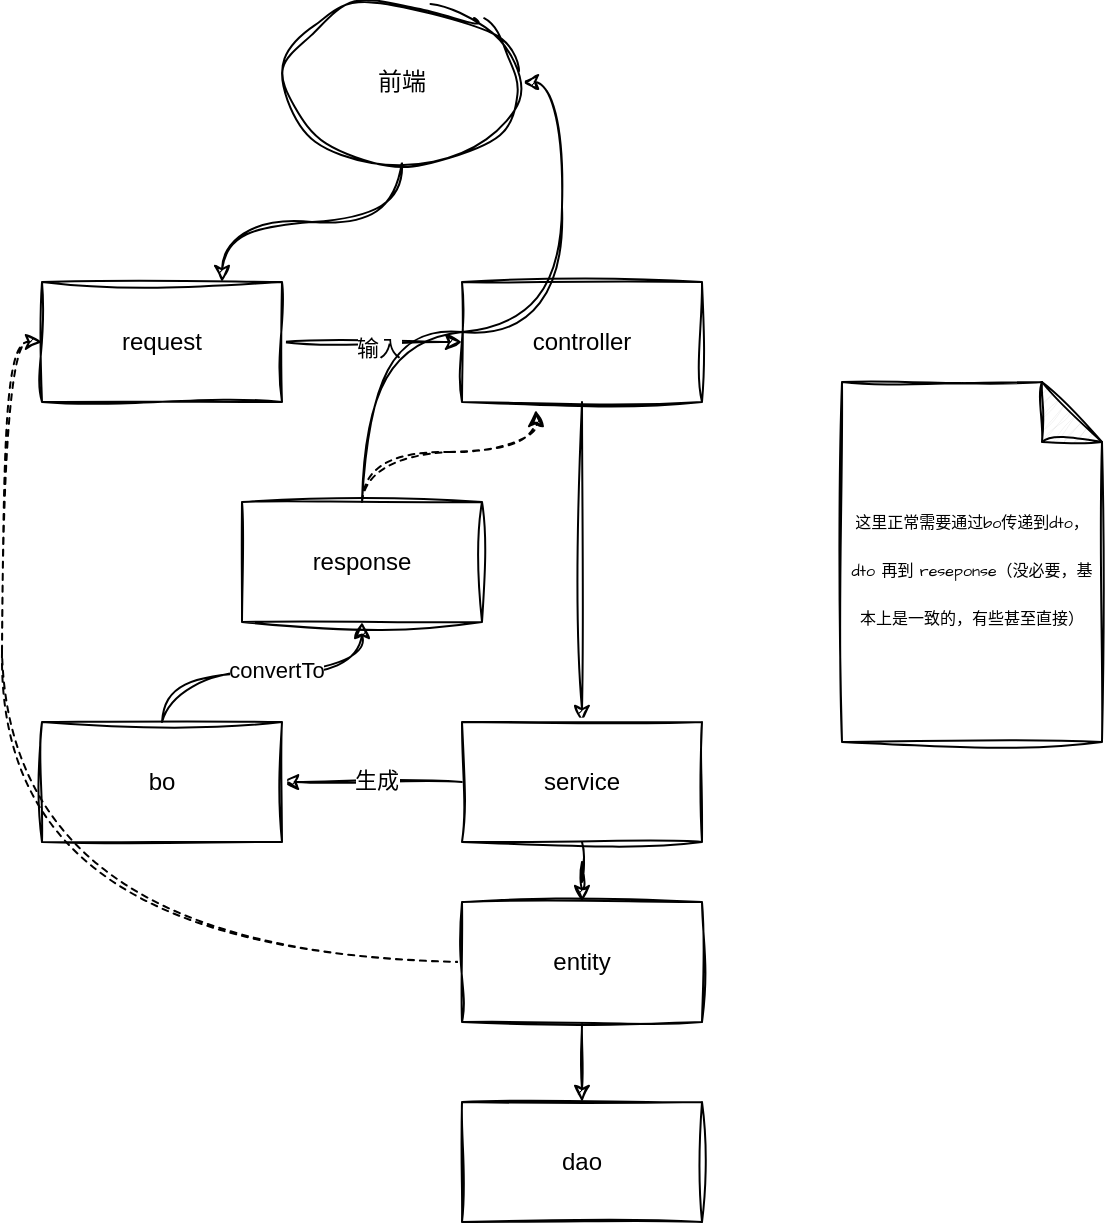 <mxfile version="22.1.16" type="github">
  <diagram name="第 1 页" id="s1BtpjJJAsWHGsUk4jsW">
    <mxGraphModel dx="954" dy="571" grid="1" gridSize="10" guides="1" tooltips="1" connect="1" arrows="1" fold="1" page="1" pageScale="1" pageWidth="827" pageHeight="1169" math="0" shadow="0">
      <root>
        <mxCell id="0" />
        <mxCell id="1" parent="0" />
        <mxCell id="ETirsKgVW2ERtJnlYl56-3" value="" style="edgeStyle=orthogonalEdgeStyle;rounded=0;orthogonalLoop=1;jettySize=auto;html=1;sketch=1;curveFitting=1;jiggle=2;" edge="1" parent="1" source="ETirsKgVW2ERtJnlYl56-1" target="ETirsKgVW2ERtJnlYl56-2">
          <mxGeometry relative="1" as="geometry" />
        </mxCell>
        <mxCell id="ETirsKgVW2ERtJnlYl56-1" value="controller" style="rounded=0;whiteSpace=wrap;html=1;sketch=1;curveFitting=1;jiggle=2;" vertex="1" parent="1">
          <mxGeometry x="360" y="140" width="120" height="60" as="geometry" />
        </mxCell>
        <mxCell id="ETirsKgVW2ERtJnlYl56-16" value="" style="edgeStyle=orthogonalEdgeStyle;rounded=0;orthogonalLoop=1;jettySize=auto;html=1;sketch=1;curveFitting=1;jiggle=2;" edge="1" parent="1" source="ETirsKgVW2ERtJnlYl56-2" target="ETirsKgVW2ERtJnlYl56-10">
          <mxGeometry relative="1" as="geometry" />
        </mxCell>
        <mxCell id="ETirsKgVW2ERtJnlYl56-19" value="生成" style="edgeLabel;html=1;align=center;verticalAlign=middle;resizable=0;points=[];sketch=1;curveFitting=1;jiggle=2;" vertex="1" connectable="0" parent="ETirsKgVW2ERtJnlYl56-16">
          <mxGeometry x="-0.044" y="-1" relative="1" as="geometry">
            <mxPoint as="offset" />
          </mxGeometry>
        </mxCell>
        <mxCell id="ETirsKgVW2ERtJnlYl56-23" value="" style="edgeStyle=orthogonalEdgeStyle;rounded=0;orthogonalLoop=1;jettySize=auto;html=1;sketch=1;curveFitting=1;jiggle=2;" edge="1" parent="1" source="ETirsKgVW2ERtJnlYl56-2" target="ETirsKgVW2ERtJnlYl56-11">
          <mxGeometry relative="1" as="geometry" />
        </mxCell>
        <mxCell id="ETirsKgVW2ERtJnlYl56-2" value="service" style="rounded=0;whiteSpace=wrap;html=1;sketch=1;curveFitting=1;jiggle=2;" vertex="1" parent="1">
          <mxGeometry x="360" y="360" width="120" height="60" as="geometry" />
        </mxCell>
        <mxCell id="ETirsKgVW2ERtJnlYl56-7" value="dao" style="rounded=0;whiteSpace=wrap;html=1;sketch=1;curveFitting=1;jiggle=2;" vertex="1" parent="1">
          <mxGeometry x="360" y="550" width="120" height="60" as="geometry" />
        </mxCell>
        <mxCell id="ETirsKgVW2ERtJnlYl56-17" value="" style="edgeStyle=orthogonalEdgeStyle;rounded=0;orthogonalLoop=1;jettySize=auto;html=1;sketch=1;curveFitting=1;jiggle=2;" edge="1" parent="1" source="ETirsKgVW2ERtJnlYl56-9" target="ETirsKgVW2ERtJnlYl56-1">
          <mxGeometry relative="1" as="geometry" />
        </mxCell>
        <mxCell id="ETirsKgVW2ERtJnlYl56-18" value="输入" style="edgeLabel;html=1;align=center;verticalAlign=middle;resizable=0;points=[];sketch=1;curveFitting=1;jiggle=2;" vertex="1" connectable="0" parent="ETirsKgVW2ERtJnlYl56-17">
          <mxGeometry x="0.067" y="-3" relative="1" as="geometry">
            <mxPoint as="offset" />
          </mxGeometry>
        </mxCell>
        <mxCell id="ETirsKgVW2ERtJnlYl56-9" value="request" style="rounded=0;whiteSpace=wrap;html=1;sketch=1;curveFitting=1;jiggle=2;" vertex="1" parent="1">
          <mxGeometry x="150" y="140" width="120" height="60" as="geometry" />
        </mxCell>
        <mxCell id="ETirsKgVW2ERtJnlYl56-27" style="edgeStyle=orthogonalEdgeStyle;rounded=0;orthogonalLoop=1;jettySize=auto;html=1;entryX=0.5;entryY=1;entryDx=0;entryDy=0;curved=1;sketch=1;curveFitting=1;jiggle=2;" edge="1" parent="1" source="ETirsKgVW2ERtJnlYl56-10" target="ETirsKgVW2ERtJnlYl56-26">
          <mxGeometry relative="1" as="geometry" />
        </mxCell>
        <mxCell id="ETirsKgVW2ERtJnlYl56-29" value="convertTo" style="edgeLabel;html=1;align=center;verticalAlign=middle;resizable=0;points=[];sketch=1;curveFitting=1;jiggle=2;" vertex="1" connectable="0" parent="ETirsKgVW2ERtJnlYl56-27">
          <mxGeometry x="0.093" y="1" relative="1" as="geometry">
            <mxPoint as="offset" />
          </mxGeometry>
        </mxCell>
        <mxCell id="ETirsKgVW2ERtJnlYl56-10" value="bo" style="rounded=0;whiteSpace=wrap;html=1;sketch=1;curveFitting=1;jiggle=2;" vertex="1" parent="1">
          <mxGeometry x="150" y="360" width="120" height="60" as="geometry" />
        </mxCell>
        <mxCell id="ETirsKgVW2ERtJnlYl56-24" value="" style="edgeStyle=orthogonalEdgeStyle;rounded=0;orthogonalLoop=1;jettySize=auto;html=1;sketch=1;curveFitting=1;jiggle=2;" edge="1" parent="1" source="ETirsKgVW2ERtJnlYl56-11" target="ETirsKgVW2ERtJnlYl56-7">
          <mxGeometry relative="1" as="geometry" />
        </mxCell>
        <mxCell id="ETirsKgVW2ERtJnlYl56-25" style="edgeStyle=orthogonalEdgeStyle;rounded=0;orthogonalLoop=1;jettySize=auto;html=1;entryX=0;entryY=0.5;entryDx=0;entryDy=0;curved=1;dashed=1;endArrow=classic;endFill=1;sketch=1;curveFitting=1;jiggle=2;" edge="1" parent="1" source="ETirsKgVW2ERtJnlYl56-11" target="ETirsKgVW2ERtJnlYl56-9">
          <mxGeometry relative="1" as="geometry" />
        </mxCell>
        <mxCell id="ETirsKgVW2ERtJnlYl56-11" value="entity" style="rounded=0;whiteSpace=wrap;html=1;sketch=1;curveFitting=1;jiggle=2;" vertex="1" parent="1">
          <mxGeometry x="360" y="450" width="120" height="60" as="geometry" />
        </mxCell>
        <mxCell id="ETirsKgVW2ERtJnlYl56-33" style="edgeStyle=orthogonalEdgeStyle;rounded=0;orthogonalLoop=1;jettySize=auto;html=1;entryX=1;entryY=0.5;entryDx=0;entryDy=0;curved=1;sketch=1;curveFitting=1;jiggle=2;" edge="1" parent="1" source="ETirsKgVW2ERtJnlYl56-26" target="ETirsKgVW2ERtJnlYl56-30">
          <mxGeometry relative="1" as="geometry" />
        </mxCell>
        <mxCell id="ETirsKgVW2ERtJnlYl56-26" value="response" style="rounded=0;whiteSpace=wrap;html=1;sketch=1;curveFitting=1;jiggle=2;" vertex="1" parent="1">
          <mxGeometry x="250" y="250" width="120" height="60" as="geometry" />
        </mxCell>
        <mxCell id="ETirsKgVW2ERtJnlYl56-32" style="edgeStyle=orthogonalEdgeStyle;rounded=0;orthogonalLoop=1;jettySize=auto;html=1;entryX=0.75;entryY=0;entryDx=0;entryDy=0;curved=1;sketch=1;curveFitting=1;jiggle=2;" edge="1" parent="1" source="ETirsKgVW2ERtJnlYl56-30" target="ETirsKgVW2ERtJnlYl56-9">
          <mxGeometry relative="1" as="geometry" />
        </mxCell>
        <mxCell id="ETirsKgVW2ERtJnlYl56-30" value="前端" style="ellipse;whiteSpace=wrap;html=1;sketch=1;curveFitting=1;jiggle=2;" vertex="1" parent="1">
          <mxGeometry x="270" width="120" height="80" as="geometry" />
        </mxCell>
        <mxCell id="ETirsKgVW2ERtJnlYl56-34" style="edgeStyle=orthogonalEdgeStyle;rounded=0;orthogonalLoop=1;jettySize=auto;html=1;entryX=0.308;entryY=1.067;entryDx=0;entryDy=0;entryPerimeter=0;curved=1;dashed=1;sketch=1;curveFitting=1;jiggle=2;" edge="1" parent="1" source="ETirsKgVW2ERtJnlYl56-26" target="ETirsKgVW2ERtJnlYl56-1">
          <mxGeometry relative="1" as="geometry" />
        </mxCell>
        <mxCell id="ETirsKgVW2ERtJnlYl56-36" value="&lt;font style=&quot;font-size: 8px;&quot;&gt;这里正常需要通过bo传递到dto，dto 再到 reseponse（没必要，基本上是一致的，有些甚至直接）&lt;/font&gt;" style="shape=note;whiteSpace=wrap;html=1;backgroundOutline=1;darkOpacity=0.05;sketch=1;hachureGap=4;jiggle=2;curveFitting=1;fontFamily=Architects Daughter;fontSource=https%3A%2F%2Ffonts.googleapis.com%2Fcss%3Ffamily%3DArchitects%2BDaughter;fontSize=20;" vertex="1" parent="1">
          <mxGeometry x="550" y="190" width="130" height="180" as="geometry" />
        </mxCell>
      </root>
    </mxGraphModel>
  </diagram>
</mxfile>
